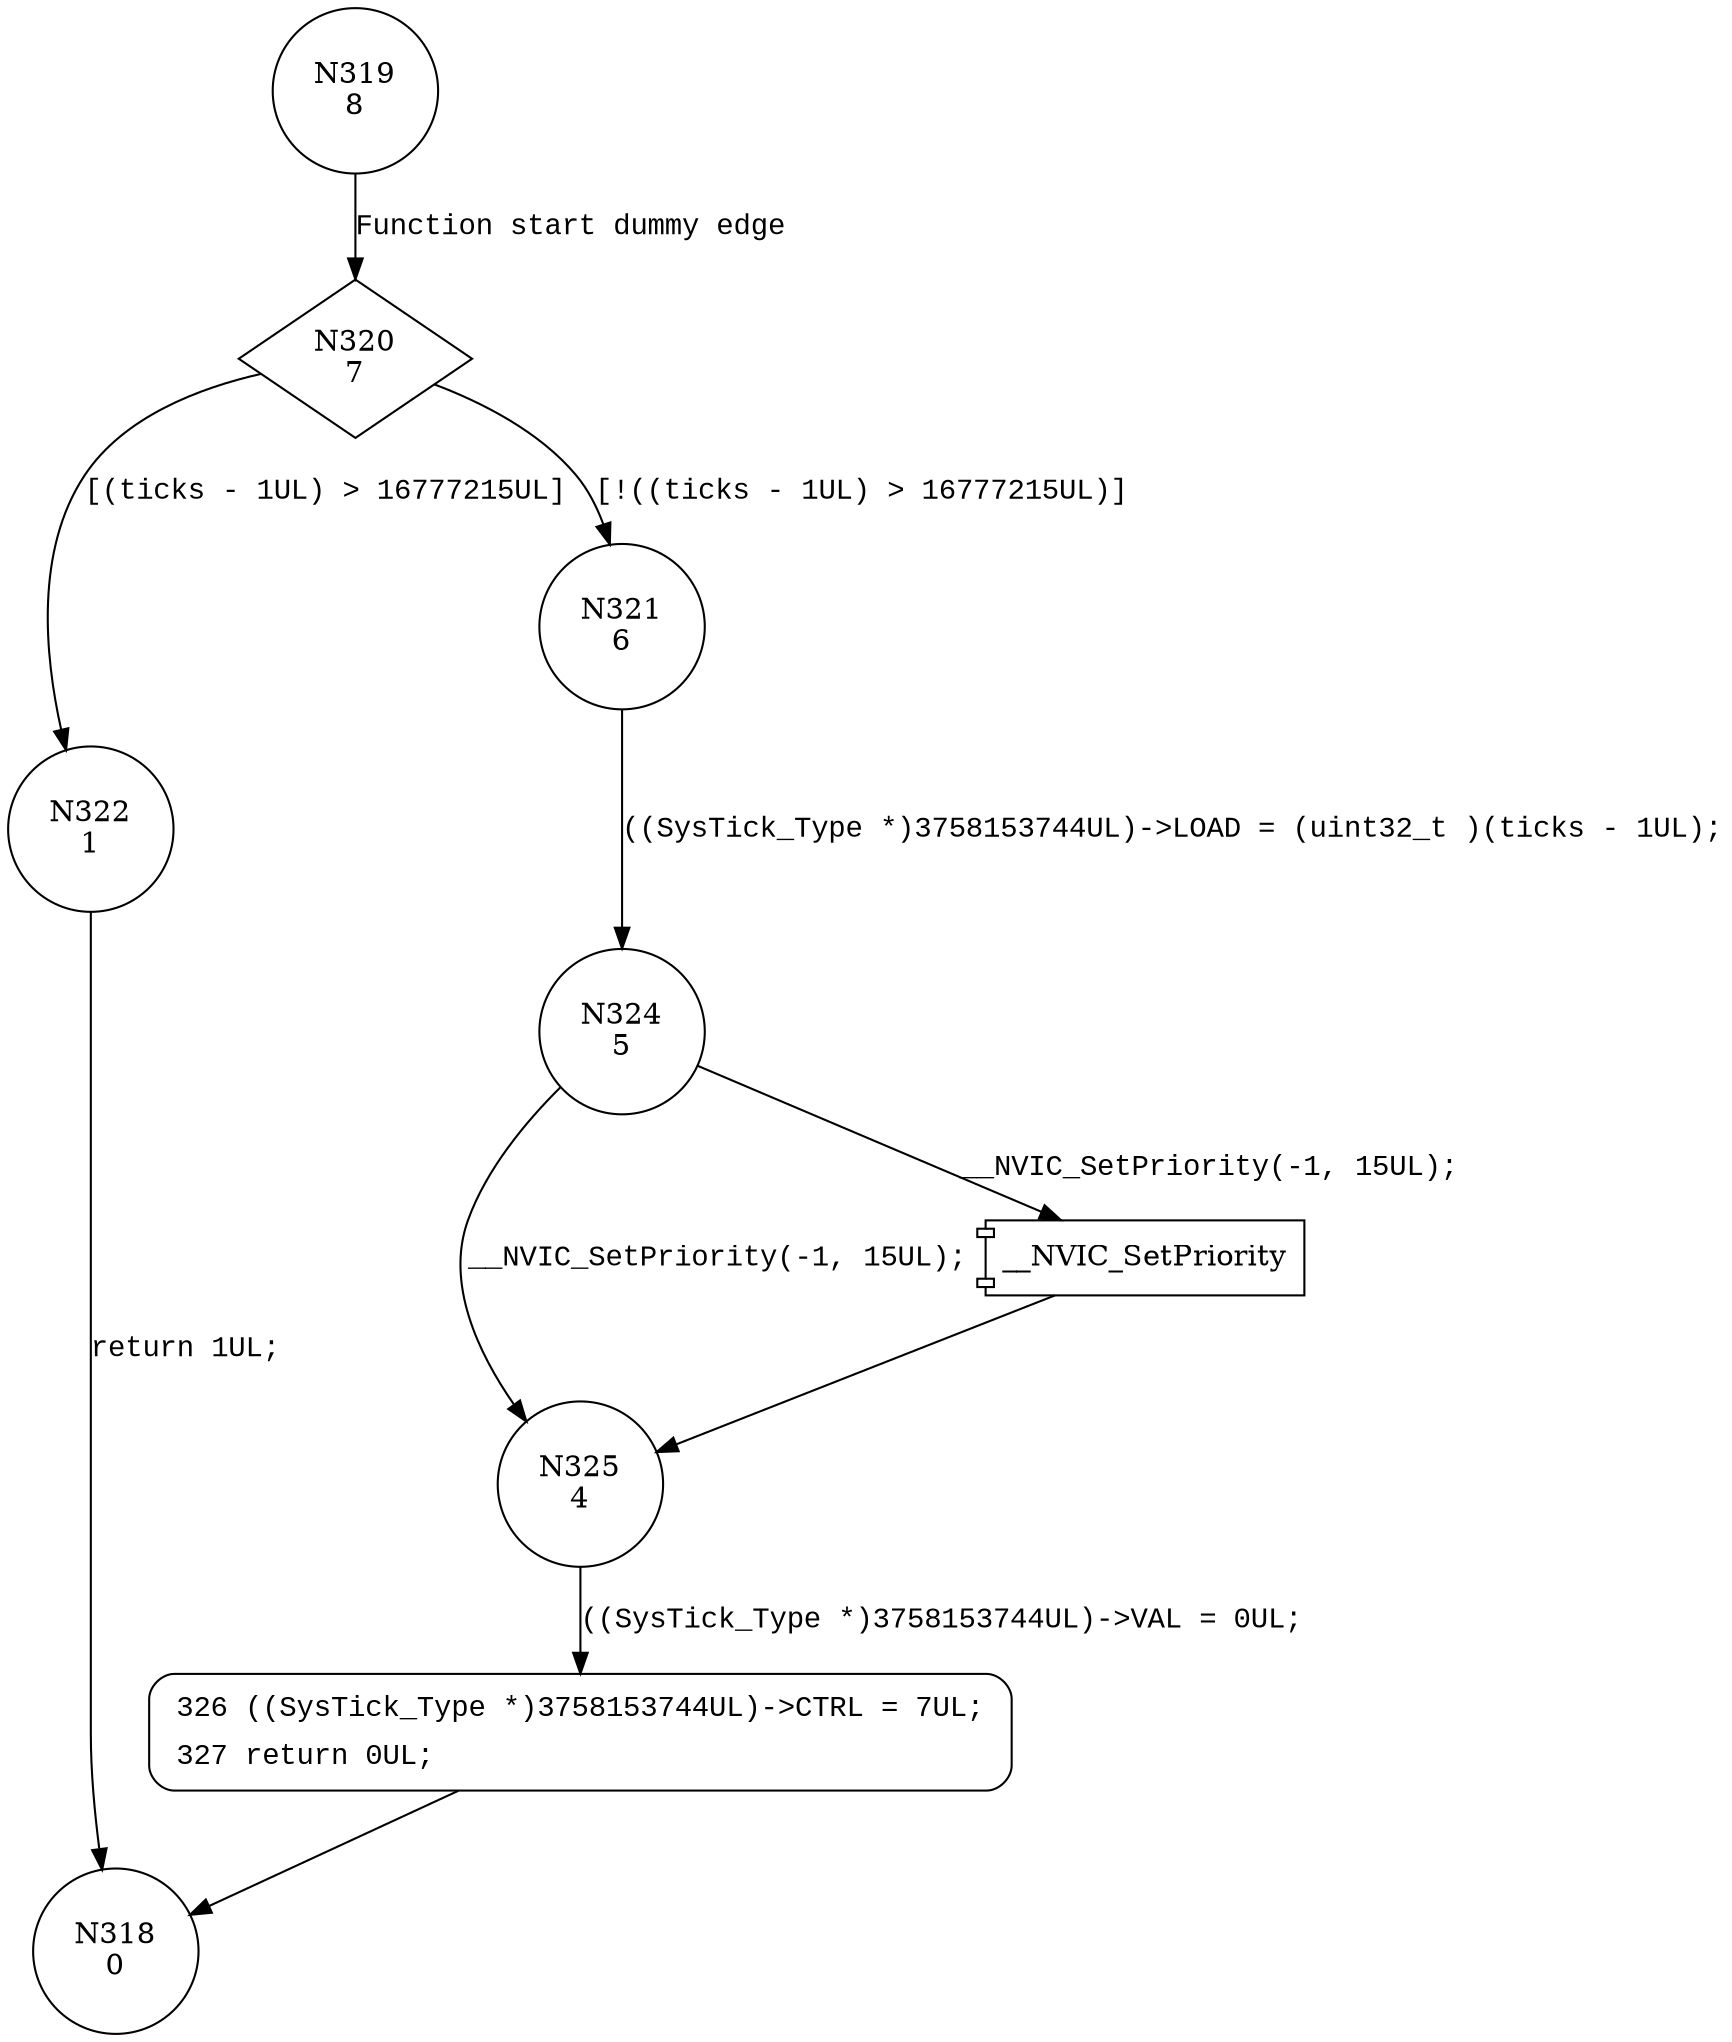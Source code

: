 digraph SysTick_Config {
319 [shape="circle" label="N319\n8"]
320 [shape="diamond" label="N320\n7"]
322 [shape="circle" label="N322\n1"]
321 [shape="circle" label="N321\n6"]
324 [shape="circle" label="N324\n5"]
325 [shape="circle" label="N325\n4"]
326 [shape="circle" label="N326\n3"]
318 [shape="circle" label="N318\n0"]
326 [style="filled,bold" penwidth="1" fillcolor="white" fontname="Courier New" shape="Mrecord" label=<<table border="0" cellborder="0" cellpadding="3" bgcolor="white"><tr><td align="right">326</td><td align="left">((SysTick_Type *)3758153744UL)-&gt;CTRL = 7UL;</td></tr><tr><td align="right">327</td><td align="left">return 0UL;</td></tr></table>>]
326 -> 318[label=""]
319 -> 320 [label="Function start dummy edge" fontname="Courier New"]
320 -> 322 [label="[(ticks - 1UL) > 16777215UL]" fontname="Courier New"]
320 -> 321 [label="[!((ticks - 1UL) > 16777215UL)]" fontname="Courier New"]
100007 [shape="component" label="__NVIC_SetPriority"]
324 -> 100007 [label="__NVIC_SetPriority(-1, 15UL);" fontname="Courier New"]
100007 -> 325 [label="" fontname="Courier New"]
324 -> 325 [label="__NVIC_SetPriority(-1, 15UL);" fontname="Courier New"]
325 -> 326 [label="((SysTick_Type *)3758153744UL)->VAL = 0UL;" fontname="Courier New"]
322 -> 318 [label="return 1UL;" fontname="Courier New"]
321 -> 324 [label="((SysTick_Type *)3758153744UL)->LOAD = (uint32_t )(ticks - 1UL);" fontname="Courier New"]
}